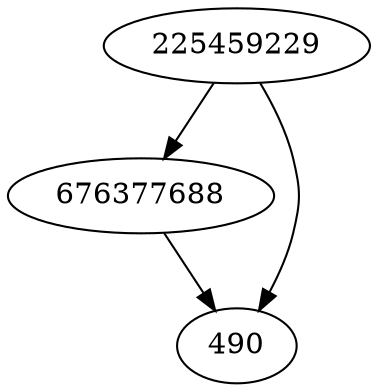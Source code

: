 strict digraph  {
676377688;
490;
225459229;
676377688 -> 490;
225459229 -> 490;
225459229 -> 676377688;
}
